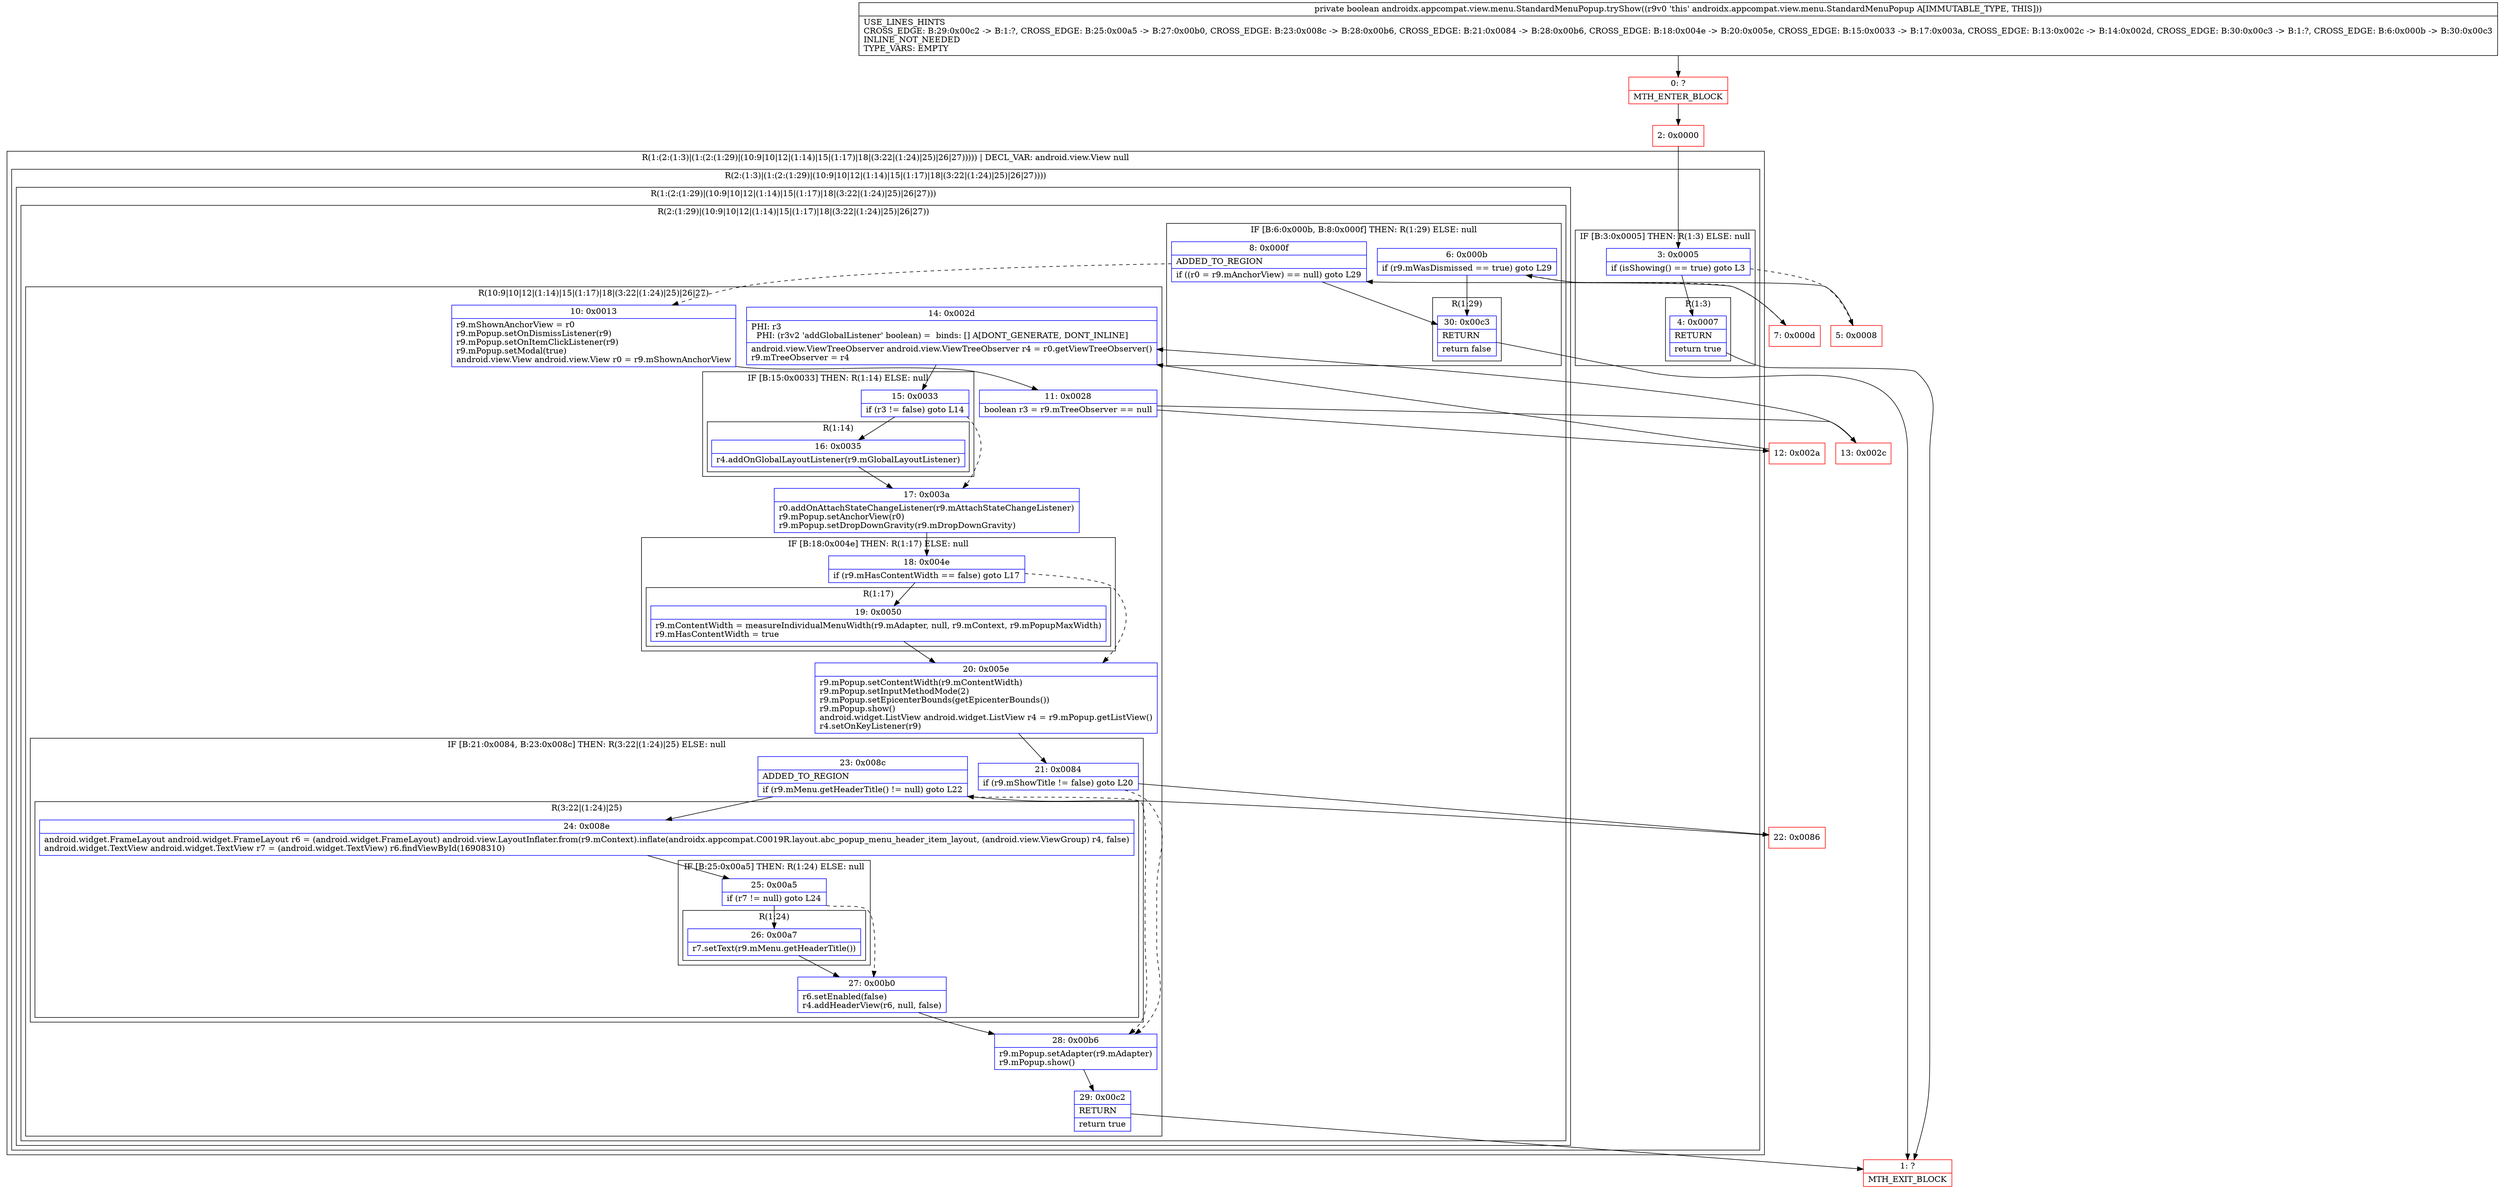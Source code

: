 digraph "CFG forandroidx.appcompat.view.menu.StandardMenuPopup.tryShow()Z" {
subgraph cluster_Region_201665925 {
label = "R(1:(2:(1:3)|(1:(2:(1:29)|(10:9|10|12|(1:14)|15|(1:17)|18|(3:22|(1:24)|25)|26|27))))) | DECL_VAR: android.view.View null\l";
node [shape=record,color=blue];
subgraph cluster_Region_520505363 {
label = "R(2:(1:3)|(1:(2:(1:29)|(10:9|10|12|(1:14)|15|(1:17)|18|(3:22|(1:24)|25)|26|27))))";
node [shape=record,color=blue];
subgraph cluster_IfRegion_2045825018 {
label = "IF [B:3:0x0005] THEN: R(1:3) ELSE: null";
node [shape=record,color=blue];
Node_3 [shape=record,label="{3\:\ 0x0005|if (isShowing() == true) goto L3\l}"];
subgraph cluster_Region_1364983708 {
label = "R(1:3)";
node [shape=record,color=blue];
Node_4 [shape=record,label="{4\:\ 0x0007|RETURN\l|return true\l}"];
}
}
subgraph cluster_Region_1947699511 {
label = "R(1:(2:(1:29)|(10:9|10|12|(1:14)|15|(1:17)|18|(3:22|(1:24)|25)|26|27)))";
node [shape=record,color=blue];
subgraph cluster_Region_1501299062 {
label = "R(2:(1:29)|(10:9|10|12|(1:14)|15|(1:17)|18|(3:22|(1:24)|25)|26|27))";
node [shape=record,color=blue];
subgraph cluster_IfRegion_646744764 {
label = "IF [B:6:0x000b, B:8:0x000f] THEN: R(1:29) ELSE: null";
node [shape=record,color=blue];
Node_6 [shape=record,label="{6\:\ 0x000b|if (r9.mWasDismissed == true) goto L29\l}"];
Node_8 [shape=record,label="{8\:\ 0x000f|ADDED_TO_REGION\l|if ((r0 = r9.mAnchorView) == null) goto L29\l}"];
subgraph cluster_Region_673523438 {
label = "R(1:29)";
node [shape=record,color=blue];
Node_30 [shape=record,label="{30\:\ 0x00c3|RETURN\l|return false\l}"];
}
}
subgraph cluster_Region_617076083 {
label = "R(10:9|10|12|(1:14)|15|(1:17)|18|(3:22|(1:24)|25)|26|27)";
node [shape=record,color=blue];
Node_10 [shape=record,label="{10\:\ 0x0013|r9.mShownAnchorView = r0\lr9.mPopup.setOnDismissListener(r9)\lr9.mPopup.setOnItemClickListener(r9)\lr9.mPopup.setModal(true)\landroid.view.View android.view.View r0 = r9.mShownAnchorView\l}"];
Node_11 [shape=record,label="{11\:\ 0x0028|boolean r3 = r9.mTreeObserver == null\l}"];
Node_14 [shape=record,label="{14\:\ 0x002d|PHI: r3 \l  PHI: (r3v2 'addGlobalListener' boolean) =  binds: [] A[DONT_GENERATE, DONT_INLINE]\l|android.view.ViewTreeObserver android.view.ViewTreeObserver r4 = r0.getViewTreeObserver()\lr9.mTreeObserver = r4\l}"];
subgraph cluster_IfRegion_1871635046 {
label = "IF [B:15:0x0033] THEN: R(1:14) ELSE: null";
node [shape=record,color=blue];
Node_15 [shape=record,label="{15\:\ 0x0033|if (r3 != false) goto L14\l}"];
subgraph cluster_Region_2108390344 {
label = "R(1:14)";
node [shape=record,color=blue];
Node_16 [shape=record,label="{16\:\ 0x0035|r4.addOnGlobalLayoutListener(r9.mGlobalLayoutListener)\l}"];
}
}
Node_17 [shape=record,label="{17\:\ 0x003a|r0.addOnAttachStateChangeListener(r9.mAttachStateChangeListener)\lr9.mPopup.setAnchorView(r0)\lr9.mPopup.setDropDownGravity(r9.mDropDownGravity)\l}"];
subgraph cluster_IfRegion_1613978860 {
label = "IF [B:18:0x004e] THEN: R(1:17) ELSE: null";
node [shape=record,color=blue];
Node_18 [shape=record,label="{18\:\ 0x004e|if (r9.mHasContentWidth == false) goto L17\l}"];
subgraph cluster_Region_1501398573 {
label = "R(1:17)";
node [shape=record,color=blue];
Node_19 [shape=record,label="{19\:\ 0x0050|r9.mContentWidth = measureIndividualMenuWidth(r9.mAdapter, null, r9.mContext, r9.mPopupMaxWidth)\lr9.mHasContentWidth = true\l}"];
}
}
Node_20 [shape=record,label="{20\:\ 0x005e|r9.mPopup.setContentWidth(r9.mContentWidth)\lr9.mPopup.setInputMethodMode(2)\lr9.mPopup.setEpicenterBounds(getEpicenterBounds())\lr9.mPopup.show()\landroid.widget.ListView android.widget.ListView r4 = r9.mPopup.getListView()\lr4.setOnKeyListener(r9)\l}"];
subgraph cluster_IfRegion_459681492 {
label = "IF [B:21:0x0084, B:23:0x008c] THEN: R(3:22|(1:24)|25) ELSE: null";
node [shape=record,color=blue];
Node_21 [shape=record,label="{21\:\ 0x0084|if (r9.mShowTitle != false) goto L20\l}"];
Node_23 [shape=record,label="{23\:\ 0x008c|ADDED_TO_REGION\l|if (r9.mMenu.getHeaderTitle() != null) goto L22\l}"];
subgraph cluster_Region_378866426 {
label = "R(3:22|(1:24)|25)";
node [shape=record,color=blue];
Node_24 [shape=record,label="{24\:\ 0x008e|android.widget.FrameLayout android.widget.FrameLayout r6 = (android.widget.FrameLayout) android.view.LayoutInflater.from(r9.mContext).inflate(androidx.appcompat.C0019R.layout.abc_popup_menu_header_item_layout, (android.view.ViewGroup) r4, false)\landroid.widget.TextView android.widget.TextView r7 = (android.widget.TextView) r6.findViewById(16908310)\l}"];
subgraph cluster_IfRegion_207825174 {
label = "IF [B:25:0x00a5] THEN: R(1:24) ELSE: null";
node [shape=record,color=blue];
Node_25 [shape=record,label="{25\:\ 0x00a5|if (r7 != null) goto L24\l}"];
subgraph cluster_Region_342259502 {
label = "R(1:24)";
node [shape=record,color=blue];
Node_26 [shape=record,label="{26\:\ 0x00a7|r7.setText(r9.mMenu.getHeaderTitle())\l}"];
}
}
Node_27 [shape=record,label="{27\:\ 0x00b0|r6.setEnabled(false)\lr4.addHeaderView(r6, null, false)\l}"];
}
}
Node_28 [shape=record,label="{28\:\ 0x00b6|r9.mPopup.setAdapter(r9.mAdapter)\lr9.mPopup.show()\l}"];
Node_29 [shape=record,label="{29\:\ 0x00c2|RETURN\l|return true\l}"];
}
}
}
}
}
Node_0 [shape=record,color=red,label="{0\:\ ?|MTH_ENTER_BLOCK\l}"];
Node_2 [shape=record,color=red,label="{2\:\ 0x0000}"];
Node_1 [shape=record,color=red,label="{1\:\ ?|MTH_EXIT_BLOCK\l}"];
Node_5 [shape=record,color=red,label="{5\:\ 0x0008}"];
Node_7 [shape=record,color=red,label="{7\:\ 0x000d}"];
Node_12 [shape=record,color=red,label="{12\:\ 0x002a}"];
Node_22 [shape=record,color=red,label="{22\:\ 0x0086}"];
Node_13 [shape=record,color=red,label="{13\:\ 0x002c}"];
MethodNode[shape=record,label="{private boolean androidx.appcompat.view.menu.StandardMenuPopup.tryShow((r9v0 'this' androidx.appcompat.view.menu.StandardMenuPopup A[IMMUTABLE_TYPE, THIS]))  | USE_LINES_HINTS\lCROSS_EDGE: B:29:0x00c2 \-\> B:1:?, CROSS_EDGE: B:25:0x00a5 \-\> B:27:0x00b0, CROSS_EDGE: B:23:0x008c \-\> B:28:0x00b6, CROSS_EDGE: B:21:0x0084 \-\> B:28:0x00b6, CROSS_EDGE: B:18:0x004e \-\> B:20:0x005e, CROSS_EDGE: B:15:0x0033 \-\> B:17:0x003a, CROSS_EDGE: B:13:0x002c \-\> B:14:0x002d, CROSS_EDGE: B:30:0x00c3 \-\> B:1:?, CROSS_EDGE: B:6:0x000b \-\> B:30:0x00c3\lINLINE_NOT_NEEDED\lTYPE_VARS: EMPTY\l}"];
MethodNode -> Node_0;Node_3 -> Node_4;
Node_3 -> Node_5[style=dashed];
Node_4 -> Node_1;
Node_6 -> Node_7[style=dashed];
Node_6 -> Node_30;
Node_8 -> Node_10[style=dashed];
Node_8 -> Node_30;
Node_30 -> Node_1;
Node_10 -> Node_11;
Node_11 -> Node_12;
Node_11 -> Node_13;
Node_14 -> Node_15;
Node_15 -> Node_16;
Node_15 -> Node_17[style=dashed];
Node_16 -> Node_17;
Node_17 -> Node_18;
Node_18 -> Node_19;
Node_18 -> Node_20[style=dashed];
Node_19 -> Node_20;
Node_20 -> Node_21;
Node_21 -> Node_22;
Node_21 -> Node_28[style=dashed];
Node_23 -> Node_24;
Node_23 -> Node_28[style=dashed];
Node_24 -> Node_25;
Node_25 -> Node_26;
Node_25 -> Node_27[style=dashed];
Node_26 -> Node_27;
Node_27 -> Node_28;
Node_28 -> Node_29;
Node_29 -> Node_1;
Node_0 -> Node_2;
Node_2 -> Node_3;
Node_5 -> Node_6;
Node_7 -> Node_8;
Node_12 -> Node_14;
Node_22 -> Node_23;
Node_13 -> Node_14;
}

